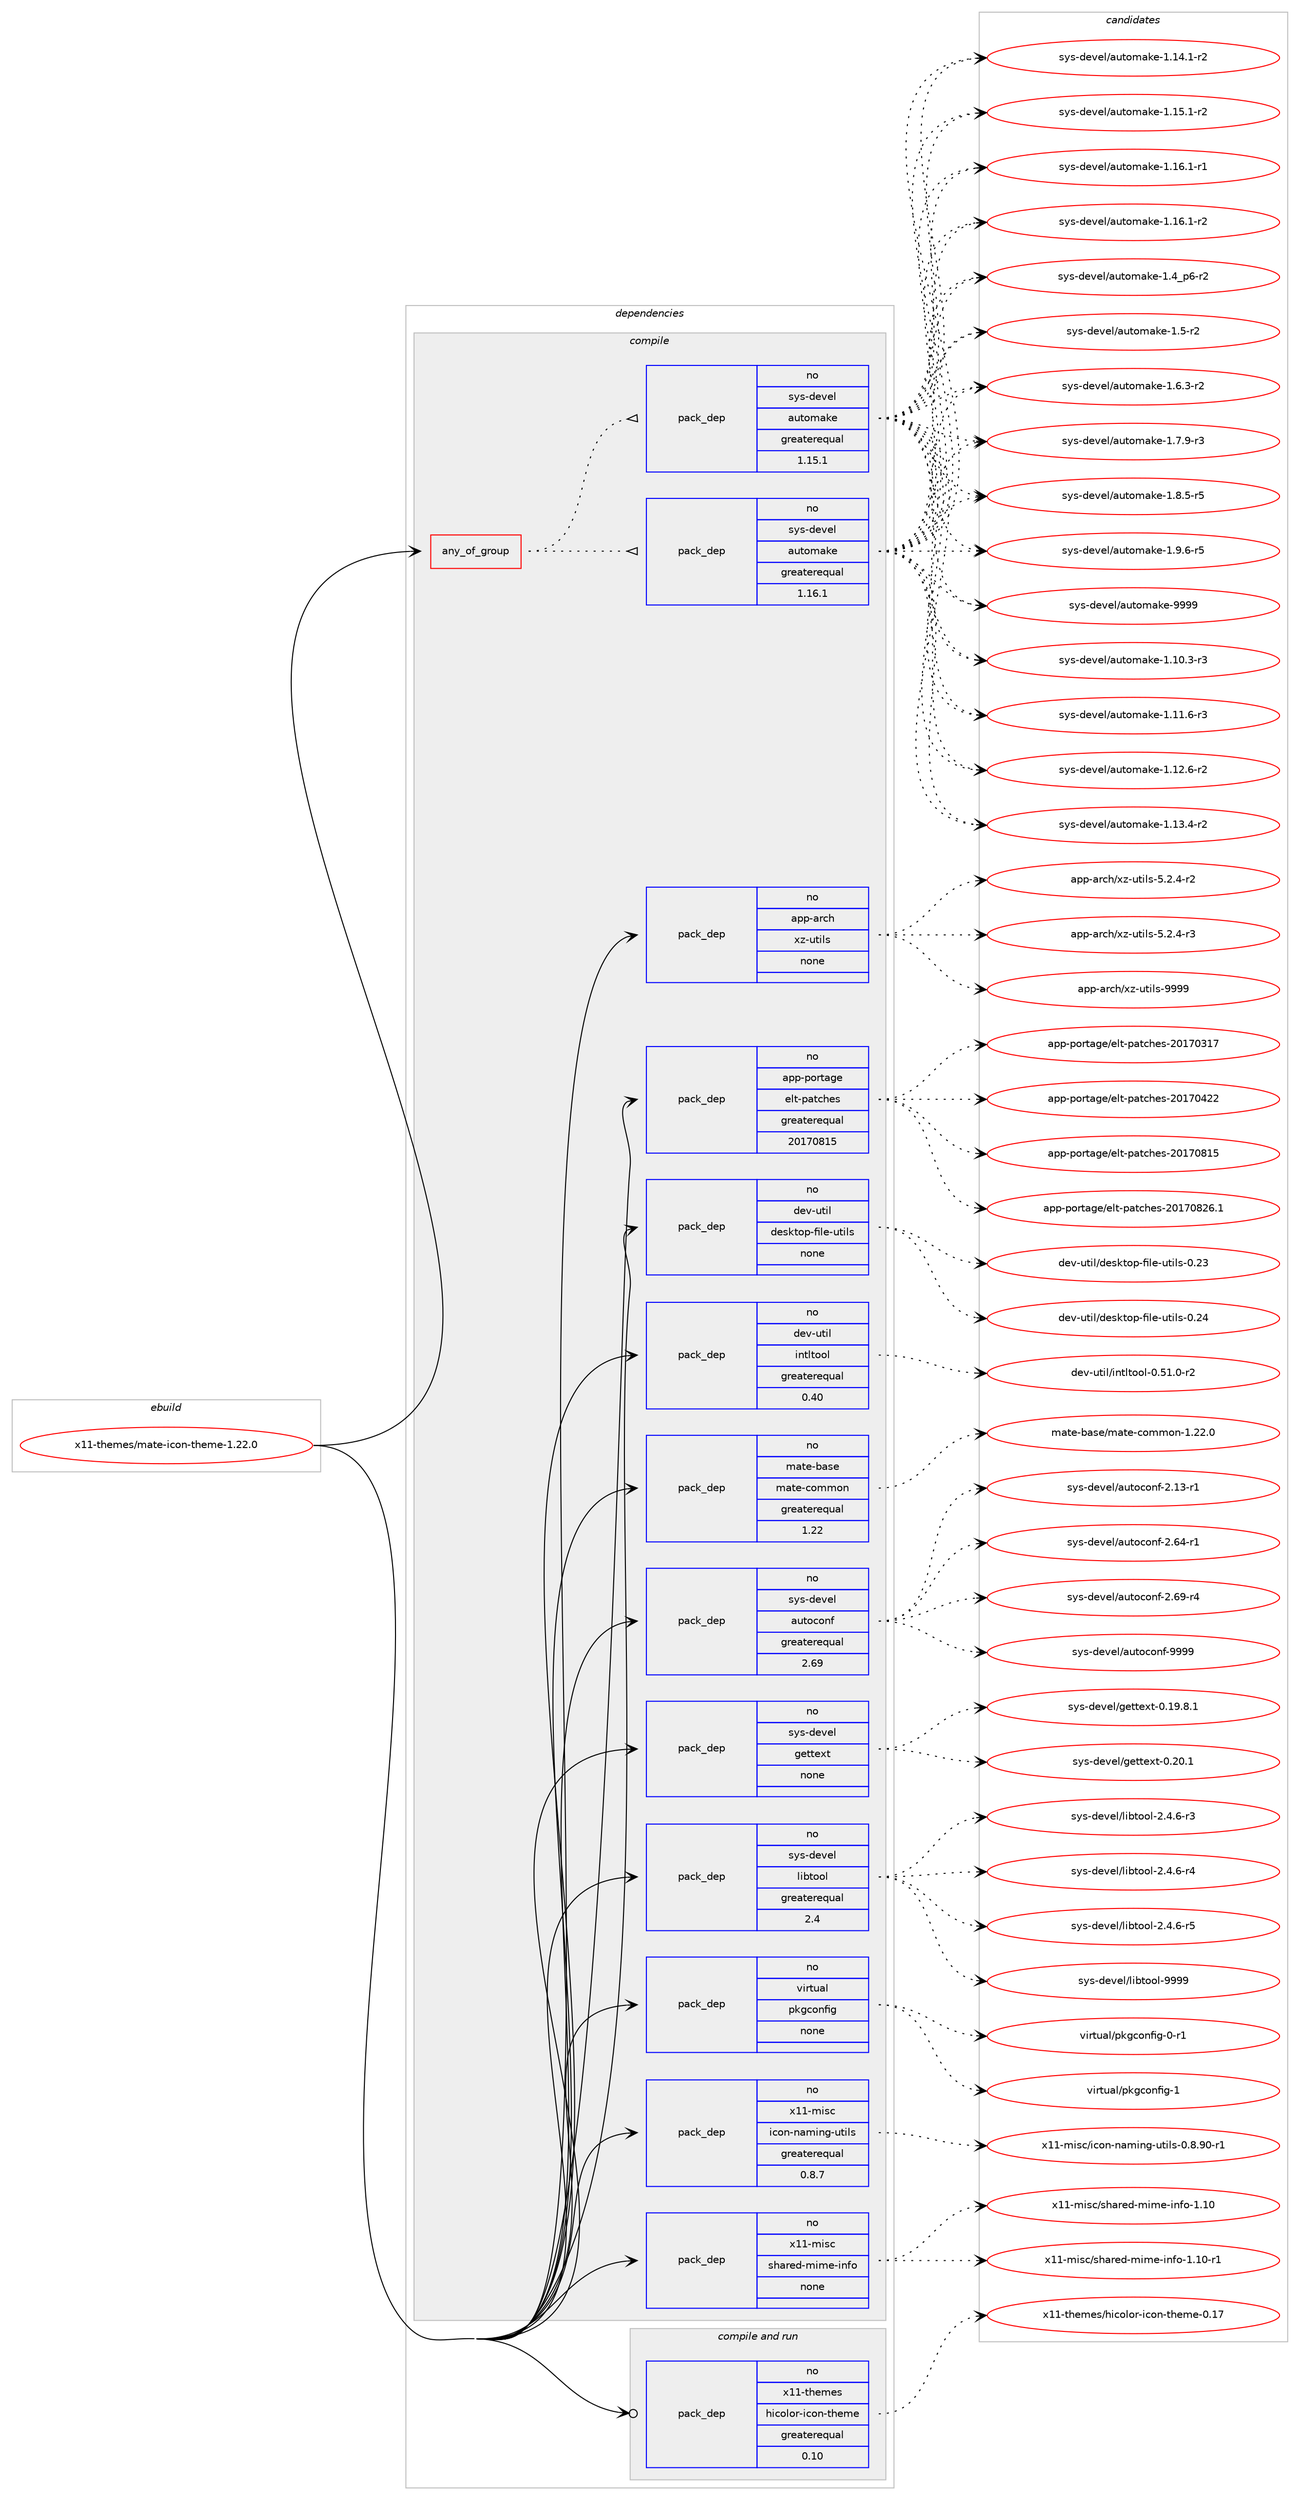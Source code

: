 digraph prolog {

# *************
# Graph options
# *************

newrank=true;
concentrate=true;
compound=true;
graph [rankdir=LR,fontname=Helvetica,fontsize=10,ranksep=1.5];#, ranksep=2.5, nodesep=0.2];
edge  [arrowhead=vee];
node  [fontname=Helvetica,fontsize=10];

# **********
# The ebuild
# **********

subgraph cluster_leftcol {
color=gray;
rank=same;
label=<<i>ebuild</i>>;
id [label="x11-themes/mate-icon-theme-1.22.0", color=red, width=4, href="../x11-themes/mate-icon-theme-1.22.0.svg"];
}

# ****************
# The dependencies
# ****************

subgraph cluster_midcol {
color=gray;
label=<<i>dependencies</i>>;
subgraph cluster_compile {
fillcolor="#eeeeee";
style=filled;
label=<<i>compile</i>>;
subgraph any16213 {
dependency924930 [label=<<TABLE BORDER="0" CELLBORDER="1" CELLSPACING="0" CELLPADDING="4"><TR><TD CELLPADDING="10">any_of_group</TD></TR></TABLE>>, shape=none, color=red];subgraph pack687698 {
dependency924931 [label=<<TABLE BORDER="0" CELLBORDER="1" CELLSPACING="0" CELLPADDING="4" WIDTH="220"><TR><TD ROWSPAN="6" CELLPADDING="30">pack_dep</TD></TR><TR><TD WIDTH="110">no</TD></TR><TR><TD>sys-devel</TD></TR><TR><TD>automake</TD></TR><TR><TD>greaterequal</TD></TR><TR><TD>1.16.1</TD></TR></TABLE>>, shape=none, color=blue];
}
dependency924930:e -> dependency924931:w [weight=20,style="dotted",arrowhead="oinv"];
subgraph pack687699 {
dependency924932 [label=<<TABLE BORDER="0" CELLBORDER="1" CELLSPACING="0" CELLPADDING="4" WIDTH="220"><TR><TD ROWSPAN="6" CELLPADDING="30">pack_dep</TD></TR><TR><TD WIDTH="110">no</TD></TR><TR><TD>sys-devel</TD></TR><TR><TD>automake</TD></TR><TR><TD>greaterequal</TD></TR><TR><TD>1.15.1</TD></TR></TABLE>>, shape=none, color=blue];
}
dependency924930:e -> dependency924932:w [weight=20,style="dotted",arrowhead="oinv"];
}
id:e -> dependency924930:w [weight=20,style="solid",arrowhead="vee"];
subgraph pack687700 {
dependency924933 [label=<<TABLE BORDER="0" CELLBORDER="1" CELLSPACING="0" CELLPADDING="4" WIDTH="220"><TR><TD ROWSPAN="6" CELLPADDING="30">pack_dep</TD></TR><TR><TD WIDTH="110">no</TD></TR><TR><TD>app-arch</TD></TR><TR><TD>xz-utils</TD></TR><TR><TD>none</TD></TR><TR><TD></TD></TR></TABLE>>, shape=none, color=blue];
}
id:e -> dependency924933:w [weight=20,style="solid",arrowhead="vee"];
subgraph pack687701 {
dependency924934 [label=<<TABLE BORDER="0" CELLBORDER="1" CELLSPACING="0" CELLPADDING="4" WIDTH="220"><TR><TD ROWSPAN="6" CELLPADDING="30">pack_dep</TD></TR><TR><TD WIDTH="110">no</TD></TR><TR><TD>app-portage</TD></TR><TR><TD>elt-patches</TD></TR><TR><TD>greaterequal</TD></TR><TR><TD>20170815</TD></TR></TABLE>>, shape=none, color=blue];
}
id:e -> dependency924934:w [weight=20,style="solid",arrowhead="vee"];
subgraph pack687702 {
dependency924935 [label=<<TABLE BORDER="0" CELLBORDER="1" CELLSPACING="0" CELLPADDING="4" WIDTH="220"><TR><TD ROWSPAN="6" CELLPADDING="30">pack_dep</TD></TR><TR><TD WIDTH="110">no</TD></TR><TR><TD>dev-util</TD></TR><TR><TD>desktop-file-utils</TD></TR><TR><TD>none</TD></TR><TR><TD></TD></TR></TABLE>>, shape=none, color=blue];
}
id:e -> dependency924935:w [weight=20,style="solid",arrowhead="vee"];
subgraph pack687703 {
dependency924936 [label=<<TABLE BORDER="0" CELLBORDER="1" CELLSPACING="0" CELLPADDING="4" WIDTH="220"><TR><TD ROWSPAN="6" CELLPADDING="30">pack_dep</TD></TR><TR><TD WIDTH="110">no</TD></TR><TR><TD>dev-util</TD></TR><TR><TD>intltool</TD></TR><TR><TD>greaterequal</TD></TR><TR><TD>0.40</TD></TR></TABLE>>, shape=none, color=blue];
}
id:e -> dependency924936:w [weight=20,style="solid",arrowhead="vee"];
subgraph pack687704 {
dependency924937 [label=<<TABLE BORDER="0" CELLBORDER="1" CELLSPACING="0" CELLPADDING="4" WIDTH="220"><TR><TD ROWSPAN="6" CELLPADDING="30">pack_dep</TD></TR><TR><TD WIDTH="110">no</TD></TR><TR><TD>mate-base</TD></TR><TR><TD>mate-common</TD></TR><TR><TD>greaterequal</TD></TR><TR><TD>1.22</TD></TR></TABLE>>, shape=none, color=blue];
}
id:e -> dependency924937:w [weight=20,style="solid",arrowhead="vee"];
subgraph pack687705 {
dependency924938 [label=<<TABLE BORDER="0" CELLBORDER="1" CELLSPACING="0" CELLPADDING="4" WIDTH="220"><TR><TD ROWSPAN="6" CELLPADDING="30">pack_dep</TD></TR><TR><TD WIDTH="110">no</TD></TR><TR><TD>sys-devel</TD></TR><TR><TD>autoconf</TD></TR><TR><TD>greaterequal</TD></TR><TR><TD>2.69</TD></TR></TABLE>>, shape=none, color=blue];
}
id:e -> dependency924938:w [weight=20,style="solid",arrowhead="vee"];
subgraph pack687706 {
dependency924939 [label=<<TABLE BORDER="0" CELLBORDER="1" CELLSPACING="0" CELLPADDING="4" WIDTH="220"><TR><TD ROWSPAN="6" CELLPADDING="30">pack_dep</TD></TR><TR><TD WIDTH="110">no</TD></TR><TR><TD>sys-devel</TD></TR><TR><TD>gettext</TD></TR><TR><TD>none</TD></TR><TR><TD></TD></TR></TABLE>>, shape=none, color=blue];
}
id:e -> dependency924939:w [weight=20,style="solid",arrowhead="vee"];
subgraph pack687707 {
dependency924940 [label=<<TABLE BORDER="0" CELLBORDER="1" CELLSPACING="0" CELLPADDING="4" WIDTH="220"><TR><TD ROWSPAN="6" CELLPADDING="30">pack_dep</TD></TR><TR><TD WIDTH="110">no</TD></TR><TR><TD>sys-devel</TD></TR><TR><TD>libtool</TD></TR><TR><TD>greaterequal</TD></TR><TR><TD>2.4</TD></TR></TABLE>>, shape=none, color=blue];
}
id:e -> dependency924940:w [weight=20,style="solid",arrowhead="vee"];
subgraph pack687708 {
dependency924941 [label=<<TABLE BORDER="0" CELLBORDER="1" CELLSPACING="0" CELLPADDING="4" WIDTH="220"><TR><TD ROWSPAN="6" CELLPADDING="30">pack_dep</TD></TR><TR><TD WIDTH="110">no</TD></TR><TR><TD>virtual</TD></TR><TR><TD>pkgconfig</TD></TR><TR><TD>none</TD></TR><TR><TD></TD></TR></TABLE>>, shape=none, color=blue];
}
id:e -> dependency924941:w [weight=20,style="solid",arrowhead="vee"];
subgraph pack687709 {
dependency924942 [label=<<TABLE BORDER="0" CELLBORDER="1" CELLSPACING="0" CELLPADDING="4" WIDTH="220"><TR><TD ROWSPAN="6" CELLPADDING="30">pack_dep</TD></TR><TR><TD WIDTH="110">no</TD></TR><TR><TD>x11-misc</TD></TR><TR><TD>icon-naming-utils</TD></TR><TR><TD>greaterequal</TD></TR><TR><TD>0.8.7</TD></TR></TABLE>>, shape=none, color=blue];
}
id:e -> dependency924942:w [weight=20,style="solid",arrowhead="vee"];
subgraph pack687710 {
dependency924943 [label=<<TABLE BORDER="0" CELLBORDER="1" CELLSPACING="0" CELLPADDING="4" WIDTH="220"><TR><TD ROWSPAN="6" CELLPADDING="30">pack_dep</TD></TR><TR><TD WIDTH="110">no</TD></TR><TR><TD>x11-misc</TD></TR><TR><TD>shared-mime-info</TD></TR><TR><TD>none</TD></TR><TR><TD></TD></TR></TABLE>>, shape=none, color=blue];
}
id:e -> dependency924943:w [weight=20,style="solid",arrowhead="vee"];
}
subgraph cluster_compileandrun {
fillcolor="#eeeeee";
style=filled;
label=<<i>compile and run</i>>;
subgraph pack687711 {
dependency924944 [label=<<TABLE BORDER="0" CELLBORDER="1" CELLSPACING="0" CELLPADDING="4" WIDTH="220"><TR><TD ROWSPAN="6" CELLPADDING="30">pack_dep</TD></TR><TR><TD WIDTH="110">no</TD></TR><TR><TD>x11-themes</TD></TR><TR><TD>hicolor-icon-theme</TD></TR><TR><TD>greaterequal</TD></TR><TR><TD>0.10</TD></TR></TABLE>>, shape=none, color=blue];
}
id:e -> dependency924944:w [weight=20,style="solid",arrowhead="odotvee"];
}
subgraph cluster_run {
fillcolor="#eeeeee";
style=filled;
label=<<i>run</i>>;
}
}

# **************
# The candidates
# **************

subgraph cluster_choices {
rank=same;
color=gray;
label=<<i>candidates</i>>;

subgraph choice687698 {
color=black;
nodesep=1;
choice11512111545100101118101108479711711611110997107101454946494846514511451 [label="sys-devel/automake-1.10.3-r3", color=red, width=4,href="../sys-devel/automake-1.10.3-r3.svg"];
choice11512111545100101118101108479711711611110997107101454946494946544511451 [label="sys-devel/automake-1.11.6-r3", color=red, width=4,href="../sys-devel/automake-1.11.6-r3.svg"];
choice11512111545100101118101108479711711611110997107101454946495046544511450 [label="sys-devel/automake-1.12.6-r2", color=red, width=4,href="../sys-devel/automake-1.12.6-r2.svg"];
choice11512111545100101118101108479711711611110997107101454946495146524511450 [label="sys-devel/automake-1.13.4-r2", color=red, width=4,href="../sys-devel/automake-1.13.4-r2.svg"];
choice11512111545100101118101108479711711611110997107101454946495246494511450 [label="sys-devel/automake-1.14.1-r2", color=red, width=4,href="../sys-devel/automake-1.14.1-r2.svg"];
choice11512111545100101118101108479711711611110997107101454946495346494511450 [label="sys-devel/automake-1.15.1-r2", color=red, width=4,href="../sys-devel/automake-1.15.1-r2.svg"];
choice11512111545100101118101108479711711611110997107101454946495446494511449 [label="sys-devel/automake-1.16.1-r1", color=red, width=4,href="../sys-devel/automake-1.16.1-r1.svg"];
choice11512111545100101118101108479711711611110997107101454946495446494511450 [label="sys-devel/automake-1.16.1-r2", color=red, width=4,href="../sys-devel/automake-1.16.1-r2.svg"];
choice115121115451001011181011084797117116111109971071014549465295112544511450 [label="sys-devel/automake-1.4_p6-r2", color=red, width=4,href="../sys-devel/automake-1.4_p6-r2.svg"];
choice11512111545100101118101108479711711611110997107101454946534511450 [label="sys-devel/automake-1.5-r2", color=red, width=4,href="../sys-devel/automake-1.5-r2.svg"];
choice115121115451001011181011084797117116111109971071014549465446514511450 [label="sys-devel/automake-1.6.3-r2", color=red, width=4,href="../sys-devel/automake-1.6.3-r2.svg"];
choice115121115451001011181011084797117116111109971071014549465546574511451 [label="sys-devel/automake-1.7.9-r3", color=red, width=4,href="../sys-devel/automake-1.7.9-r3.svg"];
choice115121115451001011181011084797117116111109971071014549465646534511453 [label="sys-devel/automake-1.8.5-r5", color=red, width=4,href="../sys-devel/automake-1.8.5-r5.svg"];
choice115121115451001011181011084797117116111109971071014549465746544511453 [label="sys-devel/automake-1.9.6-r5", color=red, width=4,href="../sys-devel/automake-1.9.6-r5.svg"];
choice115121115451001011181011084797117116111109971071014557575757 [label="sys-devel/automake-9999", color=red, width=4,href="../sys-devel/automake-9999.svg"];
dependency924931:e -> choice11512111545100101118101108479711711611110997107101454946494846514511451:w [style=dotted,weight="100"];
dependency924931:e -> choice11512111545100101118101108479711711611110997107101454946494946544511451:w [style=dotted,weight="100"];
dependency924931:e -> choice11512111545100101118101108479711711611110997107101454946495046544511450:w [style=dotted,weight="100"];
dependency924931:e -> choice11512111545100101118101108479711711611110997107101454946495146524511450:w [style=dotted,weight="100"];
dependency924931:e -> choice11512111545100101118101108479711711611110997107101454946495246494511450:w [style=dotted,weight="100"];
dependency924931:e -> choice11512111545100101118101108479711711611110997107101454946495346494511450:w [style=dotted,weight="100"];
dependency924931:e -> choice11512111545100101118101108479711711611110997107101454946495446494511449:w [style=dotted,weight="100"];
dependency924931:e -> choice11512111545100101118101108479711711611110997107101454946495446494511450:w [style=dotted,weight="100"];
dependency924931:e -> choice115121115451001011181011084797117116111109971071014549465295112544511450:w [style=dotted,weight="100"];
dependency924931:e -> choice11512111545100101118101108479711711611110997107101454946534511450:w [style=dotted,weight="100"];
dependency924931:e -> choice115121115451001011181011084797117116111109971071014549465446514511450:w [style=dotted,weight="100"];
dependency924931:e -> choice115121115451001011181011084797117116111109971071014549465546574511451:w [style=dotted,weight="100"];
dependency924931:e -> choice115121115451001011181011084797117116111109971071014549465646534511453:w [style=dotted,weight="100"];
dependency924931:e -> choice115121115451001011181011084797117116111109971071014549465746544511453:w [style=dotted,weight="100"];
dependency924931:e -> choice115121115451001011181011084797117116111109971071014557575757:w [style=dotted,weight="100"];
}
subgraph choice687699 {
color=black;
nodesep=1;
choice11512111545100101118101108479711711611110997107101454946494846514511451 [label="sys-devel/automake-1.10.3-r3", color=red, width=4,href="../sys-devel/automake-1.10.3-r3.svg"];
choice11512111545100101118101108479711711611110997107101454946494946544511451 [label="sys-devel/automake-1.11.6-r3", color=red, width=4,href="../sys-devel/automake-1.11.6-r3.svg"];
choice11512111545100101118101108479711711611110997107101454946495046544511450 [label="sys-devel/automake-1.12.6-r2", color=red, width=4,href="../sys-devel/automake-1.12.6-r2.svg"];
choice11512111545100101118101108479711711611110997107101454946495146524511450 [label="sys-devel/automake-1.13.4-r2", color=red, width=4,href="../sys-devel/automake-1.13.4-r2.svg"];
choice11512111545100101118101108479711711611110997107101454946495246494511450 [label="sys-devel/automake-1.14.1-r2", color=red, width=4,href="../sys-devel/automake-1.14.1-r2.svg"];
choice11512111545100101118101108479711711611110997107101454946495346494511450 [label="sys-devel/automake-1.15.1-r2", color=red, width=4,href="../sys-devel/automake-1.15.1-r2.svg"];
choice11512111545100101118101108479711711611110997107101454946495446494511449 [label="sys-devel/automake-1.16.1-r1", color=red, width=4,href="../sys-devel/automake-1.16.1-r1.svg"];
choice11512111545100101118101108479711711611110997107101454946495446494511450 [label="sys-devel/automake-1.16.1-r2", color=red, width=4,href="../sys-devel/automake-1.16.1-r2.svg"];
choice115121115451001011181011084797117116111109971071014549465295112544511450 [label="sys-devel/automake-1.4_p6-r2", color=red, width=4,href="../sys-devel/automake-1.4_p6-r2.svg"];
choice11512111545100101118101108479711711611110997107101454946534511450 [label="sys-devel/automake-1.5-r2", color=red, width=4,href="../sys-devel/automake-1.5-r2.svg"];
choice115121115451001011181011084797117116111109971071014549465446514511450 [label="sys-devel/automake-1.6.3-r2", color=red, width=4,href="../sys-devel/automake-1.6.3-r2.svg"];
choice115121115451001011181011084797117116111109971071014549465546574511451 [label="sys-devel/automake-1.7.9-r3", color=red, width=4,href="../sys-devel/automake-1.7.9-r3.svg"];
choice115121115451001011181011084797117116111109971071014549465646534511453 [label="sys-devel/automake-1.8.5-r5", color=red, width=4,href="../sys-devel/automake-1.8.5-r5.svg"];
choice115121115451001011181011084797117116111109971071014549465746544511453 [label="sys-devel/automake-1.9.6-r5", color=red, width=4,href="../sys-devel/automake-1.9.6-r5.svg"];
choice115121115451001011181011084797117116111109971071014557575757 [label="sys-devel/automake-9999", color=red, width=4,href="../sys-devel/automake-9999.svg"];
dependency924932:e -> choice11512111545100101118101108479711711611110997107101454946494846514511451:w [style=dotted,weight="100"];
dependency924932:e -> choice11512111545100101118101108479711711611110997107101454946494946544511451:w [style=dotted,weight="100"];
dependency924932:e -> choice11512111545100101118101108479711711611110997107101454946495046544511450:w [style=dotted,weight="100"];
dependency924932:e -> choice11512111545100101118101108479711711611110997107101454946495146524511450:w [style=dotted,weight="100"];
dependency924932:e -> choice11512111545100101118101108479711711611110997107101454946495246494511450:w [style=dotted,weight="100"];
dependency924932:e -> choice11512111545100101118101108479711711611110997107101454946495346494511450:w [style=dotted,weight="100"];
dependency924932:e -> choice11512111545100101118101108479711711611110997107101454946495446494511449:w [style=dotted,weight="100"];
dependency924932:e -> choice11512111545100101118101108479711711611110997107101454946495446494511450:w [style=dotted,weight="100"];
dependency924932:e -> choice115121115451001011181011084797117116111109971071014549465295112544511450:w [style=dotted,weight="100"];
dependency924932:e -> choice11512111545100101118101108479711711611110997107101454946534511450:w [style=dotted,weight="100"];
dependency924932:e -> choice115121115451001011181011084797117116111109971071014549465446514511450:w [style=dotted,weight="100"];
dependency924932:e -> choice115121115451001011181011084797117116111109971071014549465546574511451:w [style=dotted,weight="100"];
dependency924932:e -> choice115121115451001011181011084797117116111109971071014549465646534511453:w [style=dotted,weight="100"];
dependency924932:e -> choice115121115451001011181011084797117116111109971071014549465746544511453:w [style=dotted,weight="100"];
dependency924932:e -> choice115121115451001011181011084797117116111109971071014557575757:w [style=dotted,weight="100"];
}
subgraph choice687700 {
color=black;
nodesep=1;
choice9711211245971149910447120122451171161051081154553465046524511450 [label="app-arch/xz-utils-5.2.4-r2", color=red, width=4,href="../app-arch/xz-utils-5.2.4-r2.svg"];
choice9711211245971149910447120122451171161051081154553465046524511451 [label="app-arch/xz-utils-5.2.4-r3", color=red, width=4,href="../app-arch/xz-utils-5.2.4-r3.svg"];
choice9711211245971149910447120122451171161051081154557575757 [label="app-arch/xz-utils-9999", color=red, width=4,href="../app-arch/xz-utils-9999.svg"];
dependency924933:e -> choice9711211245971149910447120122451171161051081154553465046524511450:w [style=dotted,weight="100"];
dependency924933:e -> choice9711211245971149910447120122451171161051081154553465046524511451:w [style=dotted,weight="100"];
dependency924933:e -> choice9711211245971149910447120122451171161051081154557575757:w [style=dotted,weight="100"];
}
subgraph choice687701 {
color=black;
nodesep=1;
choice97112112451121111141169710310147101108116451129711699104101115455048495548514955 [label="app-portage/elt-patches-20170317", color=red, width=4,href="../app-portage/elt-patches-20170317.svg"];
choice97112112451121111141169710310147101108116451129711699104101115455048495548525050 [label="app-portage/elt-patches-20170422", color=red, width=4,href="../app-portage/elt-patches-20170422.svg"];
choice97112112451121111141169710310147101108116451129711699104101115455048495548564953 [label="app-portage/elt-patches-20170815", color=red, width=4,href="../app-portage/elt-patches-20170815.svg"];
choice971121124511211111411697103101471011081164511297116991041011154550484955485650544649 [label="app-portage/elt-patches-20170826.1", color=red, width=4,href="../app-portage/elt-patches-20170826.1.svg"];
dependency924934:e -> choice97112112451121111141169710310147101108116451129711699104101115455048495548514955:w [style=dotted,weight="100"];
dependency924934:e -> choice97112112451121111141169710310147101108116451129711699104101115455048495548525050:w [style=dotted,weight="100"];
dependency924934:e -> choice97112112451121111141169710310147101108116451129711699104101115455048495548564953:w [style=dotted,weight="100"];
dependency924934:e -> choice971121124511211111411697103101471011081164511297116991041011154550484955485650544649:w [style=dotted,weight="100"];
}
subgraph choice687702 {
color=black;
nodesep=1;
choice100101118451171161051084710010111510711611111245102105108101451171161051081154548465051 [label="dev-util/desktop-file-utils-0.23", color=red, width=4,href="../dev-util/desktop-file-utils-0.23.svg"];
choice100101118451171161051084710010111510711611111245102105108101451171161051081154548465052 [label="dev-util/desktop-file-utils-0.24", color=red, width=4,href="../dev-util/desktop-file-utils-0.24.svg"];
dependency924935:e -> choice100101118451171161051084710010111510711611111245102105108101451171161051081154548465051:w [style=dotted,weight="100"];
dependency924935:e -> choice100101118451171161051084710010111510711611111245102105108101451171161051081154548465052:w [style=dotted,weight="100"];
}
subgraph choice687703 {
color=black;
nodesep=1;
choice1001011184511711610510847105110116108116111111108454846534946484511450 [label="dev-util/intltool-0.51.0-r2", color=red, width=4,href="../dev-util/intltool-0.51.0-r2.svg"];
dependency924936:e -> choice1001011184511711610510847105110116108116111111108454846534946484511450:w [style=dotted,weight="100"];
}
subgraph choice687704 {
color=black;
nodesep=1;
choice109971161014598971151014710997116101459911110910911111045494650504648 [label="mate-base/mate-common-1.22.0", color=red, width=4,href="../mate-base/mate-common-1.22.0.svg"];
dependency924937:e -> choice109971161014598971151014710997116101459911110910911111045494650504648:w [style=dotted,weight="100"];
}
subgraph choice687705 {
color=black;
nodesep=1;
choice1151211154510010111810110847971171161119911111010245504649514511449 [label="sys-devel/autoconf-2.13-r1", color=red, width=4,href="../sys-devel/autoconf-2.13-r1.svg"];
choice1151211154510010111810110847971171161119911111010245504654524511449 [label="sys-devel/autoconf-2.64-r1", color=red, width=4,href="../sys-devel/autoconf-2.64-r1.svg"];
choice1151211154510010111810110847971171161119911111010245504654574511452 [label="sys-devel/autoconf-2.69-r4", color=red, width=4,href="../sys-devel/autoconf-2.69-r4.svg"];
choice115121115451001011181011084797117116111991111101024557575757 [label="sys-devel/autoconf-9999", color=red, width=4,href="../sys-devel/autoconf-9999.svg"];
dependency924938:e -> choice1151211154510010111810110847971171161119911111010245504649514511449:w [style=dotted,weight="100"];
dependency924938:e -> choice1151211154510010111810110847971171161119911111010245504654524511449:w [style=dotted,weight="100"];
dependency924938:e -> choice1151211154510010111810110847971171161119911111010245504654574511452:w [style=dotted,weight="100"];
dependency924938:e -> choice115121115451001011181011084797117116111991111101024557575757:w [style=dotted,weight="100"];
}
subgraph choice687706 {
color=black;
nodesep=1;
choice1151211154510010111810110847103101116116101120116454846495746564649 [label="sys-devel/gettext-0.19.8.1", color=red, width=4,href="../sys-devel/gettext-0.19.8.1.svg"];
choice115121115451001011181011084710310111611610112011645484650484649 [label="sys-devel/gettext-0.20.1", color=red, width=4,href="../sys-devel/gettext-0.20.1.svg"];
dependency924939:e -> choice1151211154510010111810110847103101116116101120116454846495746564649:w [style=dotted,weight="100"];
dependency924939:e -> choice115121115451001011181011084710310111611610112011645484650484649:w [style=dotted,weight="100"];
}
subgraph choice687707 {
color=black;
nodesep=1;
choice1151211154510010111810110847108105981161111111084550465246544511451 [label="sys-devel/libtool-2.4.6-r3", color=red, width=4,href="../sys-devel/libtool-2.4.6-r3.svg"];
choice1151211154510010111810110847108105981161111111084550465246544511452 [label="sys-devel/libtool-2.4.6-r4", color=red, width=4,href="../sys-devel/libtool-2.4.6-r4.svg"];
choice1151211154510010111810110847108105981161111111084550465246544511453 [label="sys-devel/libtool-2.4.6-r5", color=red, width=4,href="../sys-devel/libtool-2.4.6-r5.svg"];
choice1151211154510010111810110847108105981161111111084557575757 [label="sys-devel/libtool-9999", color=red, width=4,href="../sys-devel/libtool-9999.svg"];
dependency924940:e -> choice1151211154510010111810110847108105981161111111084550465246544511451:w [style=dotted,weight="100"];
dependency924940:e -> choice1151211154510010111810110847108105981161111111084550465246544511452:w [style=dotted,weight="100"];
dependency924940:e -> choice1151211154510010111810110847108105981161111111084550465246544511453:w [style=dotted,weight="100"];
dependency924940:e -> choice1151211154510010111810110847108105981161111111084557575757:w [style=dotted,weight="100"];
}
subgraph choice687708 {
color=black;
nodesep=1;
choice11810511411611797108471121071039911111010210510345484511449 [label="virtual/pkgconfig-0-r1", color=red, width=4,href="../virtual/pkgconfig-0-r1.svg"];
choice1181051141161179710847112107103991111101021051034549 [label="virtual/pkgconfig-1", color=red, width=4,href="../virtual/pkgconfig-1.svg"];
dependency924941:e -> choice11810511411611797108471121071039911111010210510345484511449:w [style=dotted,weight="100"];
dependency924941:e -> choice1181051141161179710847112107103991111101021051034549:w [style=dotted,weight="100"];
}
subgraph choice687709 {
color=black;
nodesep=1;
choice120494945109105115994710599111110451109710910511010345117116105108115454846564657484511449 [label="x11-misc/icon-naming-utils-0.8.90-r1", color=red, width=4,href="../x11-misc/icon-naming-utils-0.8.90-r1.svg"];
dependency924942:e -> choice120494945109105115994710599111110451109710910511010345117116105108115454846564657484511449:w [style=dotted,weight="100"];
}
subgraph choice687710 {
color=black;
nodesep=1;
choice12049494510910511599471151049711410110045109105109101451051101021114549464948 [label="x11-misc/shared-mime-info-1.10", color=red, width=4,href="../x11-misc/shared-mime-info-1.10.svg"];
choice120494945109105115994711510497114101100451091051091014510511010211145494649484511449 [label="x11-misc/shared-mime-info-1.10-r1", color=red, width=4,href="../x11-misc/shared-mime-info-1.10-r1.svg"];
dependency924943:e -> choice12049494510910511599471151049711410110045109105109101451051101021114549464948:w [style=dotted,weight="100"];
dependency924943:e -> choice120494945109105115994711510497114101100451091051091014510511010211145494649484511449:w [style=dotted,weight="100"];
}
subgraph choice687711 {
color=black;
nodesep=1;
choice12049494511610410110910111547104105991111081111144510599111110451161041011091014548464955 [label="x11-themes/hicolor-icon-theme-0.17", color=red, width=4,href="../x11-themes/hicolor-icon-theme-0.17.svg"];
dependency924944:e -> choice12049494511610410110910111547104105991111081111144510599111110451161041011091014548464955:w [style=dotted,weight="100"];
}
}

}
